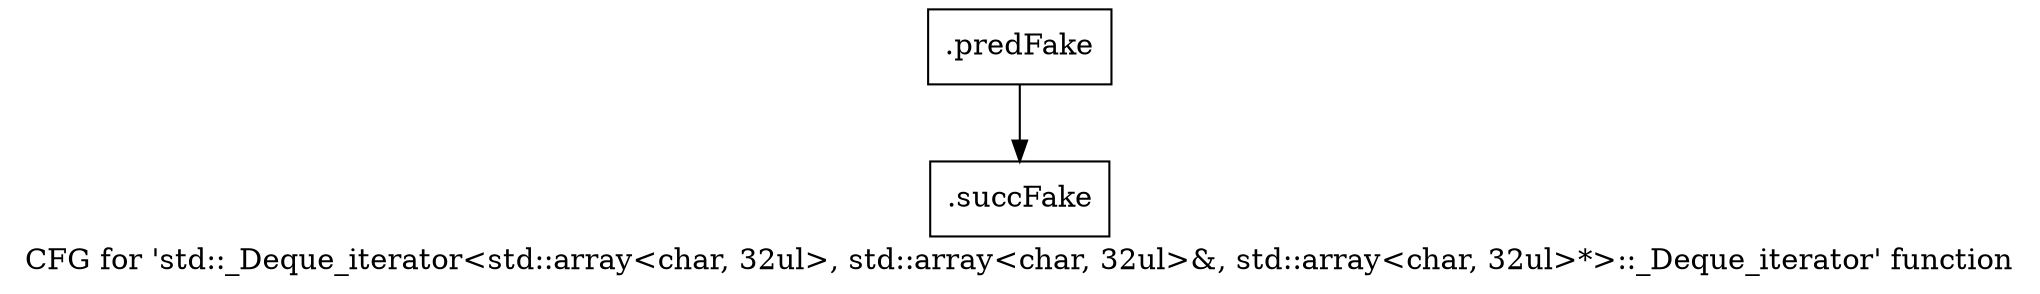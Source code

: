 digraph "CFG for 'std::_Deque_iterator\<std::array\<char, 32ul\>, std::array\<char, 32ul\>&, std::array\<char, 32ul\>*\>::_Deque_iterator' function" {
	label="CFG for 'std::_Deque_iterator\<std::array\<char, 32ul\>, std::array\<char, 32ul\>&, std::array\<char, 32ul\>*\>::_Deque_iterator' function";

	Node0x58cd400 [shape=record,filename="",linenumber="",label="{.predFake}"];
	Node0x58cd400 -> Node0x509b100[ callList="" memoryops="" filename="/mnt/xilinx/Vitis_HLS/2021.2/tps/lnx64/gcc-6.2.0/lib/gcc/x86_64-pc-linux-gnu/6.2.0/../../../../include/c++/6.2.0/bits/stl_deque.h" execusionnum="1"];
	Node0x509b100 [shape=record,filename="/mnt/xilinx/Vitis_HLS/2021.2/tps/lnx64/gcc-6.2.0/lib/gcc/x86_64-pc-linux-gnu/6.2.0/../../../../include/c++/6.2.0/bits/stl_deque.h",linenumber="151",label="{.succFake}"];
}
